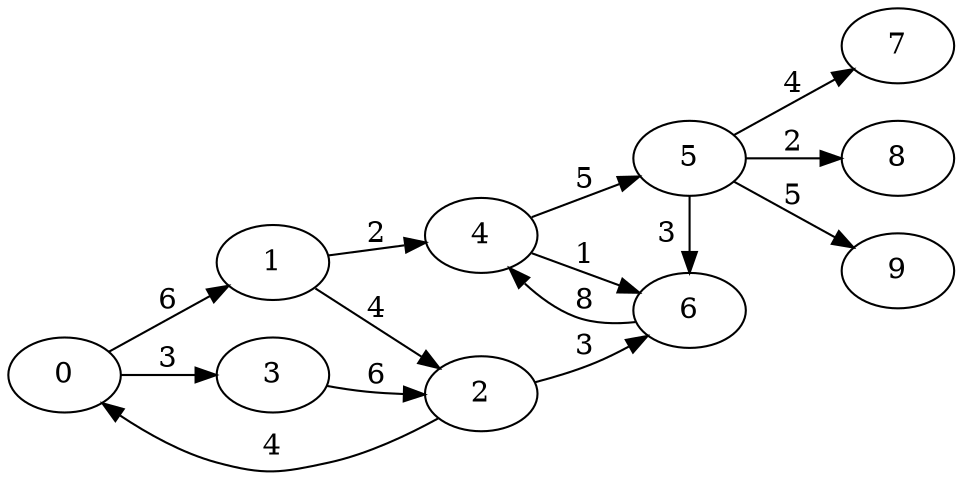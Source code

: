 digraph G {
ranksep = "equally";
rankdir = LR;
{rank = same; 0; };
{rank = same; 1; 3; };
{rank = same; 2; 4; };
{rank = same; 6; 5; };
{rank = same; 7; 8; 9; };
0->1[label="6"];
0->3[label="3"];
1->2[label="4"];
1->4[label="2"];
3->2[label="6"];
2->0[label="4"];
2->6[label="3"];
4->5[label="5"];
4->6[label="1"];
6->4[label="8"];
5->6[label="3"];
5->7[label="4"];
5->8[label="2"];
5->9[label="5"];
7
8
9
}
